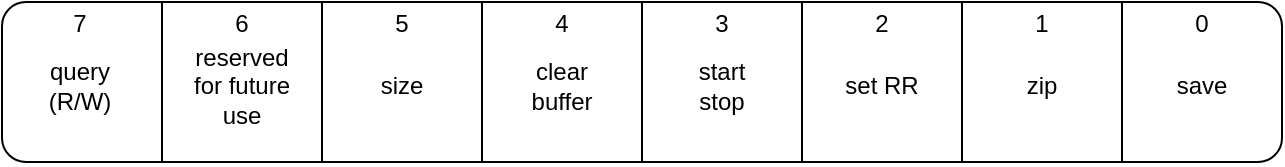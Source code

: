 <mxfile version="14.2.6" type="device"><diagram id="zCClvJ224ZDLTUggCsFF" name="Page-1"><mxGraphModel dx="1278" dy="591" grid="1" gridSize="10" guides="1" tooltips="1" connect="1" arrows="1" fold="1" page="1" pageScale="1" pageWidth="850" pageHeight="1100" math="0" shadow="0"><root><mxCell id="0"/><mxCell id="1" parent="0"/><mxCell id="vRtwWx6PHYekCCZ41qCN-1" value="" style="rounded=1;whiteSpace=wrap;html=1;" vertex="1" parent="1"><mxGeometry x="120" y="510" width="640" height="80" as="geometry"/></mxCell><mxCell id="vRtwWx6PHYekCCZ41qCN-6" value="" style="endArrow=none;html=1;" edge="1" parent="1"><mxGeometry width="50" height="50" relative="1" as="geometry"><mxPoint x="200" y="510" as="sourcePoint"/><mxPoint x="200" y="590" as="targetPoint"/></mxGeometry></mxCell><mxCell id="vRtwWx6PHYekCCZ41qCN-7" value="" style="endArrow=none;html=1;" edge="1" parent="1"><mxGeometry width="50" height="50" relative="1" as="geometry"><mxPoint x="280" y="510" as="sourcePoint"/><mxPoint x="280" y="590" as="targetPoint"/></mxGeometry></mxCell><mxCell id="vRtwWx6PHYekCCZ41qCN-8" value="" style="endArrow=none;html=1;" edge="1" parent="1"><mxGeometry width="50" height="50" relative="1" as="geometry"><mxPoint x="360" y="510" as="sourcePoint"/><mxPoint x="360" y="590" as="targetPoint"/></mxGeometry></mxCell><mxCell id="vRtwWx6PHYekCCZ41qCN-9" value="" style="endArrow=none;html=1;" edge="1" parent="1"><mxGeometry width="50" height="50" relative="1" as="geometry"><mxPoint x="440" y="510" as="sourcePoint"/><mxPoint x="440" y="590" as="targetPoint"/></mxGeometry></mxCell><mxCell id="vRtwWx6PHYekCCZ41qCN-10" value="" style="endArrow=none;html=1;" edge="1" parent="1"><mxGeometry width="50" height="50" relative="1" as="geometry"><mxPoint x="520" y="510" as="sourcePoint"/><mxPoint x="520" y="590" as="targetPoint"/></mxGeometry></mxCell><mxCell id="vRtwWx6PHYekCCZ41qCN-11" value="" style="endArrow=none;html=1;" edge="1" parent="1"><mxGeometry width="50" height="50" relative="1" as="geometry"><mxPoint x="600" y="510" as="sourcePoint"/><mxPoint x="600" y="590" as="targetPoint"/></mxGeometry></mxCell><mxCell id="vRtwWx6PHYekCCZ41qCN-12" value="" style="endArrow=none;html=1;" edge="1" parent="1"><mxGeometry width="50" height="50" relative="1" as="geometry"><mxPoint x="680" y="510" as="sourcePoint"/><mxPoint x="680" y="590" as="targetPoint"/></mxGeometry></mxCell><mxCell id="vRtwWx6PHYekCCZ41qCN-15" value="7" style="text;html=1;strokeColor=none;fillColor=none;align=center;verticalAlign=middle;whiteSpace=wrap;rounded=0;" vertex="1" parent="1"><mxGeometry x="149" y="511" width="20" height="20" as="geometry"/></mxCell><mxCell id="vRtwWx6PHYekCCZ41qCN-16" value="6" style="text;html=1;strokeColor=none;fillColor=none;align=center;verticalAlign=middle;whiteSpace=wrap;rounded=0;" vertex="1" parent="1"><mxGeometry x="230" y="511" width="20" height="20" as="geometry"/></mxCell><mxCell id="vRtwWx6PHYekCCZ41qCN-17" value="5" style="text;html=1;strokeColor=none;fillColor=none;align=center;verticalAlign=middle;whiteSpace=wrap;rounded=0;" vertex="1" parent="1"><mxGeometry x="310" y="511" width="20" height="20" as="geometry"/></mxCell><mxCell id="vRtwWx6PHYekCCZ41qCN-18" value="4" style="text;html=1;strokeColor=none;fillColor=none;align=center;verticalAlign=middle;whiteSpace=wrap;rounded=0;" vertex="1" parent="1"><mxGeometry x="390" y="511" width="20" height="20" as="geometry"/></mxCell><mxCell id="vRtwWx6PHYekCCZ41qCN-19" value="3" style="text;html=1;strokeColor=none;fillColor=none;align=center;verticalAlign=middle;whiteSpace=wrap;rounded=0;" vertex="1" parent="1"><mxGeometry x="470" y="511" width="20" height="20" as="geometry"/></mxCell><mxCell id="vRtwWx6PHYekCCZ41qCN-20" value="2" style="text;html=1;strokeColor=none;fillColor=none;align=center;verticalAlign=middle;whiteSpace=wrap;rounded=0;" vertex="1" parent="1"><mxGeometry x="550" y="511" width="20" height="20" as="geometry"/></mxCell><mxCell id="vRtwWx6PHYekCCZ41qCN-21" value="1" style="text;html=1;strokeColor=none;fillColor=none;align=center;verticalAlign=middle;whiteSpace=wrap;rounded=0;" vertex="1" parent="1"><mxGeometry x="630" y="511" width="20" height="20" as="geometry"/></mxCell><mxCell id="vRtwWx6PHYekCCZ41qCN-22" value="0" style="text;html=1;strokeColor=none;fillColor=none;align=center;verticalAlign=middle;whiteSpace=wrap;rounded=0;" vertex="1" parent="1"><mxGeometry x="710" y="511" width="20" height="20" as="geometry"/></mxCell><mxCell id="vRtwWx6PHYekCCZ41qCN-23" value="&lt;div&gt;query&lt;/div&gt;&lt;div&gt;(R/W)&lt;/div&gt;" style="text;html=1;strokeColor=none;fillColor=none;align=center;verticalAlign=middle;whiteSpace=wrap;rounded=0;" vertex="1" parent="1"><mxGeometry x="129" y="522" width="60" height="60" as="geometry"/></mxCell><mxCell id="vRtwWx6PHYekCCZ41qCN-24" value="&lt;div&gt;reserved for future use&lt;br&gt;&lt;/div&gt;" style="text;html=1;strokeColor=none;fillColor=none;align=center;verticalAlign=middle;whiteSpace=wrap;rounded=0;" vertex="1" parent="1"><mxGeometry x="210" y="522" width="60" height="60" as="geometry"/></mxCell><mxCell id="vRtwWx6PHYekCCZ41qCN-25" value="&lt;div&gt;size&lt;br&gt;&lt;/div&gt;" style="text;html=1;strokeColor=none;fillColor=none;align=center;verticalAlign=middle;whiteSpace=wrap;rounded=0;" vertex="1" parent="1"><mxGeometry x="290" y="522" width="60" height="60" as="geometry"/></mxCell><mxCell id="vRtwWx6PHYekCCZ41qCN-27" value="clear buffer" style="text;html=1;strokeColor=none;fillColor=none;align=center;verticalAlign=middle;whiteSpace=wrap;rounded=0;" vertex="1" parent="1"><mxGeometry x="370" y="522" width="60" height="60" as="geometry"/></mxCell><mxCell id="vRtwWx6PHYekCCZ41qCN-28" value="&lt;div&gt;start&lt;/div&gt;&lt;div&gt;stop&lt;br&gt;&lt;/div&gt;" style="text;html=1;strokeColor=none;fillColor=none;align=center;verticalAlign=middle;whiteSpace=wrap;rounded=0;" vertex="1" parent="1"><mxGeometry x="450" y="522" width="60" height="60" as="geometry"/></mxCell><mxCell id="vRtwWx6PHYekCCZ41qCN-29" value="set RR" style="text;html=1;strokeColor=none;fillColor=none;align=center;verticalAlign=middle;whiteSpace=wrap;rounded=0;" vertex="1" parent="1"><mxGeometry x="530" y="522" width="60" height="60" as="geometry"/></mxCell><mxCell id="vRtwWx6PHYekCCZ41qCN-30" value="zip" style="text;html=1;strokeColor=none;fillColor=none;align=center;verticalAlign=middle;whiteSpace=wrap;rounded=0;" vertex="1" parent="1"><mxGeometry x="610" y="522" width="60" height="60" as="geometry"/></mxCell><mxCell id="vRtwWx6PHYekCCZ41qCN-31" value="save" style="text;html=1;strokeColor=none;fillColor=none;align=center;verticalAlign=middle;whiteSpace=wrap;rounded=0;" vertex="1" parent="1"><mxGeometry x="690" y="522" width="60" height="60" as="geometry"/></mxCell></root></mxGraphModel></diagram></mxfile>